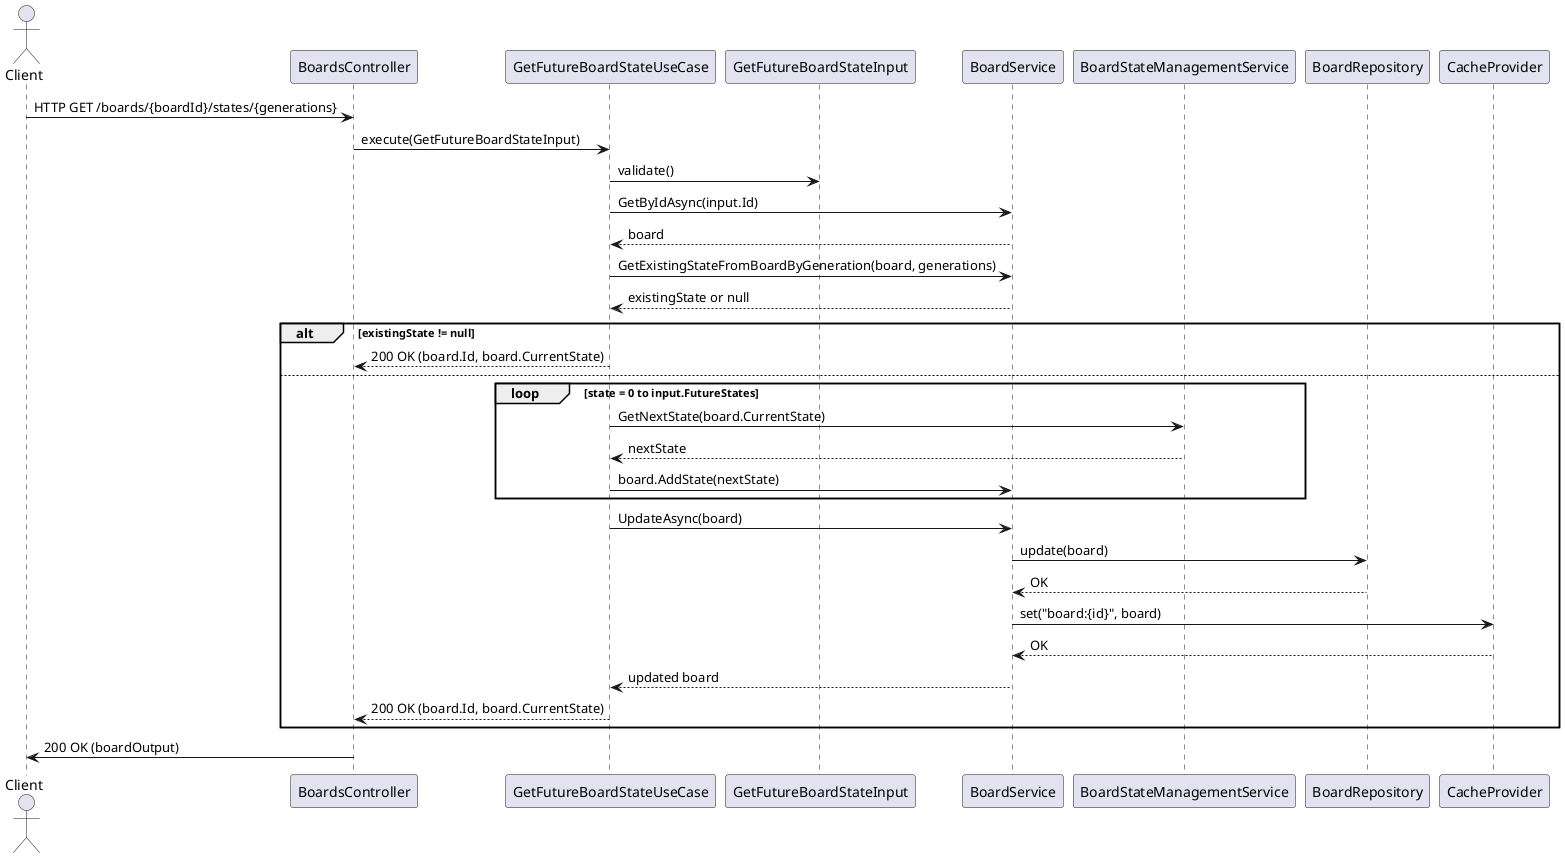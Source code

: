 @startuml
actor Client

participant BoardsController
participant GetFutureBoardStateUseCase
participant GetFutureBoardStateInput
participant BoardService
participant BoardStateManagementService
participant BoardRepository
participant CacheProvider

Client -> BoardsController : HTTP GET /boards/{boardId}/states/{generations}
BoardsController -> GetFutureBoardStateUseCase : execute(GetFutureBoardStateInput)

GetFutureBoardStateUseCase -> GetFutureBoardStateInput : validate()

GetFutureBoardStateUseCase -> BoardService : GetByIdAsync(input.Id)
BoardService --> GetFutureBoardStateUseCase : board

GetFutureBoardStateUseCase -> BoardService : GetExistingStateFromBoardByGeneration(board, generations)
BoardService --> GetFutureBoardStateUseCase : existingState or null

alt existingState != null
    GetFutureBoardStateUseCase --> BoardsController : 200 OK (board.Id, board.CurrentState)
else
    loop state = 0 to input.FutureStates
        GetFutureBoardStateUseCase -> BoardStateManagementService : GetNextState(board.CurrentState)
        BoardStateManagementService --> GetFutureBoardStateUseCase : nextState

        GetFutureBoardStateUseCase -> BoardService : board.AddState(nextState)
    end

    GetFutureBoardStateUseCase -> BoardService : UpdateAsync(board)
    BoardService -> BoardRepository : update(board)
    BoardRepository --> BoardService : OK

    BoardService -> CacheProvider : set("board:{id}", board)
    CacheProvider --> BoardService : OK

    BoardService --> GetFutureBoardStateUseCase : updated board
    GetFutureBoardStateUseCase --> BoardsController : 200 OK (board.Id, board.CurrentState)
end
BoardsController -> Client : 200 OK (boardOutput)
@enduml
